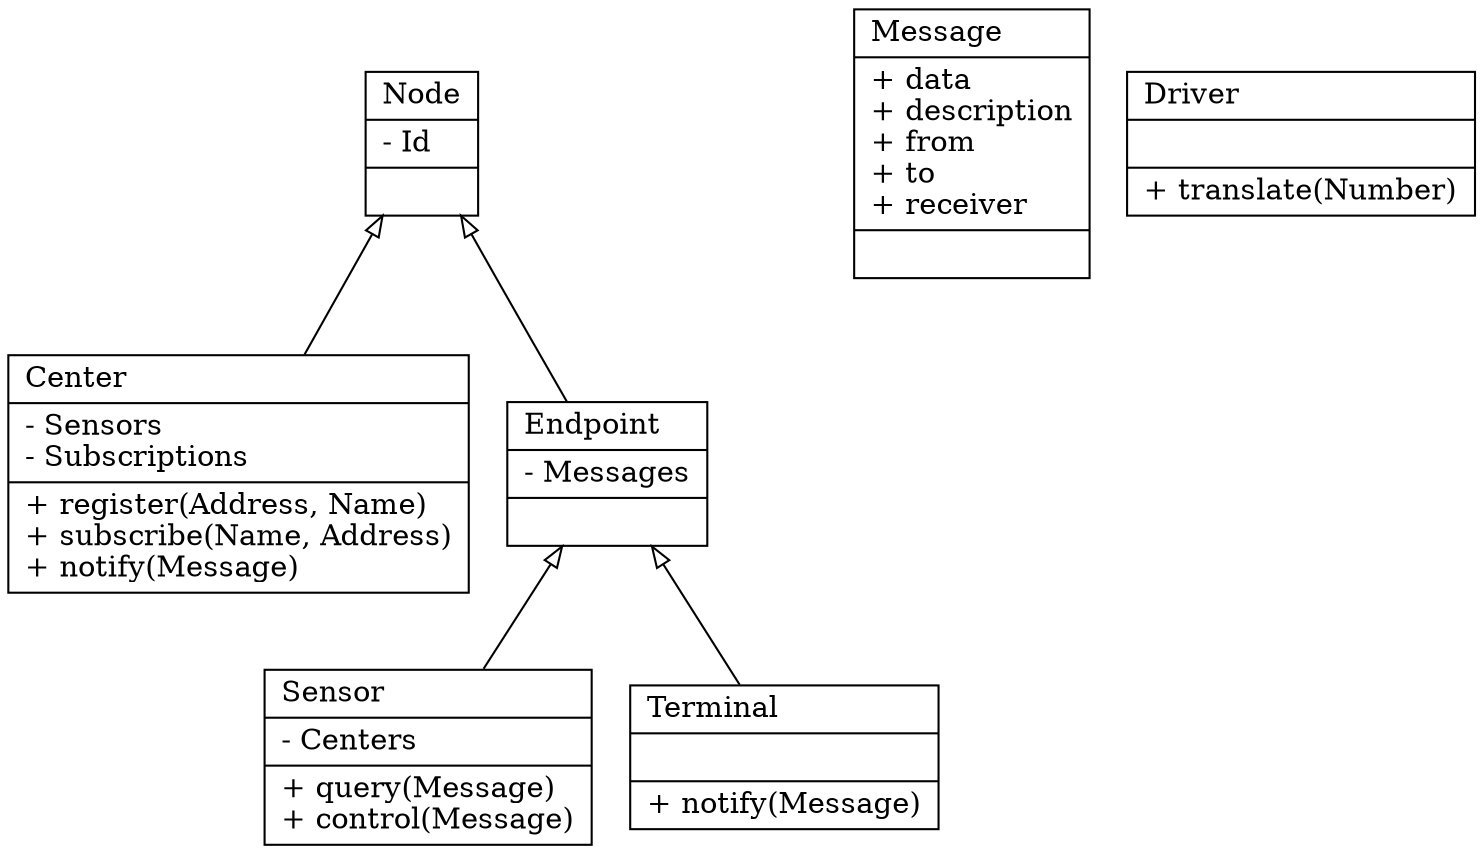 digraph G {
	node [shape=record]
	c0 [label="{Node\l|- Id\l|}"]

	c1 [label="{Center\l|- Sensors\l- Subscriptions\l|+ register(Address, Name)\l+ subscribe(Name, Address)\l+ notify(Message)\l}"]
	c0 -> c1 [dir=back,arrowtail=empty]

	c2 [label="{Endpoint\l|- Messages\l|}"]
	c0 -> c2 [dir=back,arrowtail=empty]

	c3 [label="{Sensor\l|- Centers\l|+ query(Message)\l+ control(Message)\l}"]
	c2 -> c3 [dir=back,arrowtail=empty]

	c4 [label="{Terminal\l||+ notify(Message)}"]
	c2 -> c4 [dir=back,arrowtail=empty]

	s1 [label="",shape=none,width=2]

	c5 [label="{Message\l|+ data\l+ description\l+ from\l+ to\l+ receiver\l|}"]

	c6 [label="{Driver\l||+ translate(Number)\l}}"]
}

